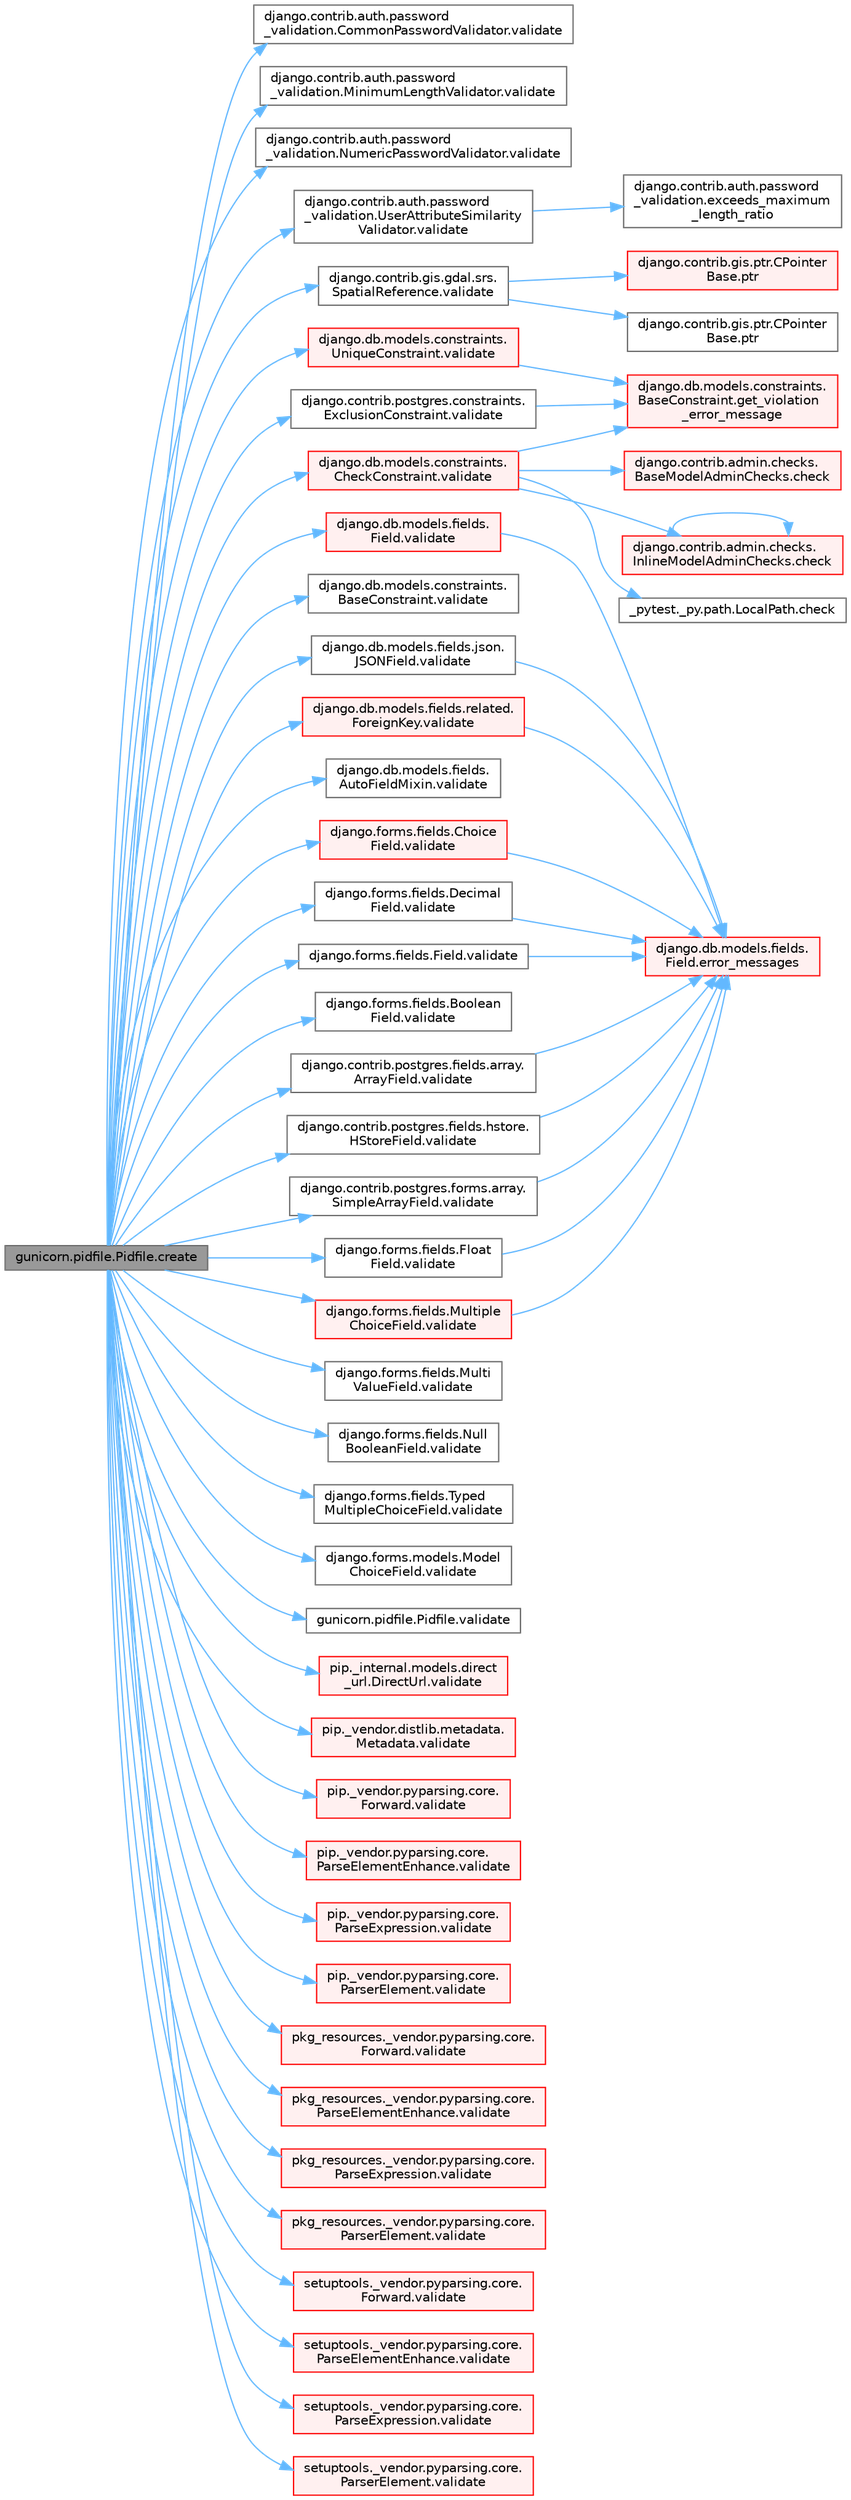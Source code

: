 digraph "gunicorn.pidfile.Pidfile.create"
{
 // LATEX_PDF_SIZE
  bgcolor="transparent";
  edge [fontname=Helvetica,fontsize=10,labelfontname=Helvetica,labelfontsize=10];
  node [fontname=Helvetica,fontsize=10,shape=box,height=0.2,width=0.4];
  rankdir="LR";
  Node1 [id="Node000001",label="gunicorn.pidfile.Pidfile.create",height=0.2,width=0.4,color="gray40", fillcolor="grey60", style="filled", fontcolor="black",tooltip=" "];
  Node1 -> Node2 [id="edge1_Node000001_Node000002",color="steelblue1",style="solid",tooltip=" "];
  Node2 [id="Node000002",label="django.contrib.auth.password\l_validation.CommonPasswordValidator.validate",height=0.2,width=0.4,color="grey40", fillcolor="white", style="filled",URL="$classdjango_1_1contrib_1_1auth_1_1password__validation_1_1_common_password_validator.html#afabcbcabc505ea761e5bedfc5b85c28e",tooltip=" "];
  Node1 -> Node3 [id="edge2_Node000001_Node000003",color="steelblue1",style="solid",tooltip=" "];
  Node3 [id="Node000003",label="django.contrib.auth.password\l_validation.MinimumLengthValidator.validate",height=0.2,width=0.4,color="grey40", fillcolor="white", style="filled",URL="$classdjango_1_1contrib_1_1auth_1_1password__validation_1_1_minimum_length_validator.html#af7a41ddca555747a5803c1f2e76f2c7f",tooltip=" "];
  Node1 -> Node4 [id="edge3_Node000001_Node000004",color="steelblue1",style="solid",tooltip=" "];
  Node4 [id="Node000004",label="django.contrib.auth.password\l_validation.NumericPasswordValidator.validate",height=0.2,width=0.4,color="grey40", fillcolor="white", style="filled",URL="$classdjango_1_1contrib_1_1auth_1_1password__validation_1_1_numeric_password_validator.html#a6906ba8015487b215539677cf81413a0",tooltip=" "];
  Node1 -> Node5 [id="edge4_Node000001_Node000005",color="steelblue1",style="solid",tooltip=" "];
  Node5 [id="Node000005",label="django.contrib.auth.password\l_validation.UserAttributeSimilarity\lValidator.validate",height=0.2,width=0.4,color="grey40", fillcolor="white", style="filled",URL="$classdjango_1_1contrib_1_1auth_1_1password__validation_1_1_user_attribute_similarity_validator.html#ac82658b47910e787b45ce2304665e3e5",tooltip=" "];
  Node5 -> Node6 [id="edge5_Node000005_Node000006",color="steelblue1",style="solid",tooltip=" "];
  Node6 [id="Node000006",label="django.contrib.auth.password\l_validation.exceeds_maximum\l_length_ratio",height=0.2,width=0.4,color="grey40", fillcolor="white", style="filled",URL="$namespacedjango_1_1contrib_1_1auth_1_1password__validation.html#aa2766153708265b16c18447d8b6e5fda",tooltip=" "];
  Node1 -> Node7 [id="edge6_Node000001_Node000007",color="steelblue1",style="solid",tooltip=" "];
  Node7 [id="Node000007",label="django.contrib.gis.gdal.srs.\lSpatialReference.validate",height=0.2,width=0.4,color="grey40", fillcolor="white", style="filled",URL="$classdjango_1_1contrib_1_1gis_1_1gdal_1_1srs_1_1_spatial_reference.html#a802f19f6e56152416432624b7032c5fc",tooltip=" "];
  Node7 -> Node8 [id="edge7_Node000007_Node000008",color="steelblue1",style="solid",tooltip=" "];
  Node8 [id="Node000008",label="django.contrib.gis.ptr.CPointer\lBase.ptr",height=0.2,width=0.4,color="red", fillcolor="#FFF0F0", style="filled",URL="$classdjango_1_1contrib_1_1gis_1_1ptr_1_1_c_pointer_base.html#a55873c889d27c42497c5a832c24e041b",tooltip=" "];
  Node7 -> Node10 [id="edge8_Node000007_Node000010",color="steelblue1",style="solid",tooltip=" "];
  Node10 [id="Node000010",label="django.contrib.gis.ptr.CPointer\lBase.ptr",height=0.2,width=0.4,color="grey40", fillcolor="white", style="filled",URL="$classdjango_1_1contrib_1_1gis_1_1ptr_1_1_c_pointer_base.html#a73d2e45828ab4d985549c571852996fa",tooltip=" "];
  Node1 -> Node11 [id="edge9_Node000001_Node000011",color="steelblue1",style="solid",tooltip=" "];
  Node11 [id="Node000011",label="django.contrib.postgres.constraints.\lExclusionConstraint.validate",height=0.2,width=0.4,color="grey40", fillcolor="white", style="filled",URL="$classdjango_1_1contrib_1_1postgres_1_1constraints_1_1_exclusion_constraint.html#a9cdc95b9adad186c48f18dabd66effca",tooltip=" "];
  Node11 -> Node12 [id="edge10_Node000011_Node000012",color="steelblue1",style="solid",tooltip=" "];
  Node12 [id="Node000012",label="django.db.models.constraints.\lBaseConstraint.get_violation\l_error_message",height=0.2,width=0.4,color="red", fillcolor="#FFF0F0", style="filled",URL="$classdjango_1_1db_1_1models_1_1constraints_1_1_base_constraint.html#a05e867ca2c893dc40528847caecdf99b",tooltip=" "];
  Node1 -> Node3780 [id="edge11_Node000001_Node003780",color="steelblue1",style="solid",tooltip=" "];
  Node3780 [id="Node003780",label="django.contrib.postgres.fields.array.\lArrayField.validate",height=0.2,width=0.4,color="grey40", fillcolor="white", style="filled",URL="$classdjango_1_1contrib_1_1postgres_1_1fields_1_1array_1_1_array_field.html#acfe6915fc238e16bb54b319dae96c43e",tooltip=" "];
  Node3780 -> Node1378 [id="edge12_Node003780_Node001378",color="steelblue1",style="solid",tooltip=" "];
  Node1378 [id="Node001378",label="django.db.models.fields.\lField.error_messages",height=0.2,width=0.4,color="red", fillcolor="#FFF0F0", style="filled",URL="$classdjango_1_1db_1_1models_1_1fields_1_1_field.html#a9c8939045e11d9e49a0c355a333250ad",tooltip=" "];
  Node1 -> Node3781 [id="edge13_Node000001_Node003781",color="steelblue1",style="solid",tooltip=" "];
  Node3781 [id="Node003781",label="django.contrib.postgres.fields.hstore.\lHStoreField.validate",height=0.2,width=0.4,color="grey40", fillcolor="white", style="filled",URL="$classdjango_1_1contrib_1_1postgres_1_1fields_1_1hstore_1_1_h_store_field.html#a8bd8d41f9a02dcdf4173084415f2f977",tooltip=" "];
  Node3781 -> Node1378 [id="edge14_Node003781_Node001378",color="steelblue1",style="solid",tooltip=" "];
  Node1 -> Node3782 [id="edge15_Node000001_Node003782",color="steelblue1",style="solid",tooltip=" "];
  Node3782 [id="Node003782",label="django.contrib.postgres.forms.array.\lSimpleArrayField.validate",height=0.2,width=0.4,color="grey40", fillcolor="white", style="filled",URL="$classdjango_1_1contrib_1_1postgres_1_1forms_1_1array_1_1_simple_array_field.html#a78c88d5cdcabb2671f6a287663b83b0b",tooltip=" "];
  Node3782 -> Node1378 [id="edge16_Node003782_Node001378",color="steelblue1",style="solid",tooltip=" "];
  Node1 -> Node3783 [id="edge17_Node000001_Node003783",color="steelblue1",style="solid",tooltip=" "];
  Node3783 [id="Node003783",label="django.db.models.constraints.\lBaseConstraint.validate",height=0.2,width=0.4,color="grey40", fillcolor="white", style="filled",URL="$classdjango_1_1db_1_1models_1_1constraints_1_1_base_constraint.html#a49c8ebf08694f5e48b47f9bad31fe9d5",tooltip=" "];
  Node1 -> Node3784 [id="edge18_Node000001_Node003784",color="steelblue1",style="solid",tooltip=" "];
  Node3784 [id="Node003784",label="django.db.models.constraints.\lCheckConstraint.validate",height=0.2,width=0.4,color="red", fillcolor="#FFF0F0", style="filled",URL="$classdjango_1_1db_1_1models_1_1constraints_1_1_check_constraint.html#a0c49f2501ccbac5b7ff5d6bd42ee916a",tooltip=" "];
  Node3784 -> Node720 [id="edge19_Node003784_Node000720",color="steelblue1",style="solid",tooltip=" "];
  Node720 [id="Node000720",label="_pytest._py.path.LocalPath.check",height=0.2,width=0.4,color="grey40", fillcolor="white", style="filled",URL="$class__pytest_1_1__py_1_1path_1_1_local_path.html#a4b987fb8998938ae4a5f4ed6aebf69ea",tooltip=" "];
  Node3784 -> Node721 [id="edge20_Node003784_Node000721",color="steelblue1",style="solid",tooltip=" "];
  Node721 [id="Node000721",label="django.contrib.admin.checks.\lBaseModelAdminChecks.check",height=0.2,width=0.4,color="red", fillcolor="#FFF0F0", style="filled",URL="$classdjango_1_1contrib_1_1admin_1_1checks_1_1_base_model_admin_checks.html#a11595bf2b8d59e96fee553e518494d6d",tooltip=" "];
  Node3784 -> Node754 [id="edge21_Node003784_Node000754",color="steelblue1",style="solid",tooltip=" "];
  Node754 [id="Node000754",label="django.contrib.admin.checks.\lInlineModelAdminChecks.check",height=0.2,width=0.4,color="red", fillcolor="#FFF0F0", style="filled",URL="$classdjango_1_1contrib_1_1admin_1_1checks_1_1_inline_model_admin_checks.html#acdf096659f73e5facb970e774e61f7cc",tooltip=" "];
  Node754 -> Node754 [id="edge22_Node000754_Node000754",color="steelblue1",style="solid",tooltip=" "];
  Node3784 -> Node12 [id="edge23_Node003784_Node000012",color="steelblue1",style="solid",tooltip=" "];
  Node1 -> Node3785 [id="edge24_Node000001_Node003785",color="steelblue1",style="solid",tooltip=" "];
  Node3785 [id="Node003785",label="django.db.models.constraints.\lUniqueConstraint.validate",height=0.2,width=0.4,color="red", fillcolor="#FFF0F0", style="filled",URL="$classdjango_1_1db_1_1models_1_1constraints_1_1_unique_constraint.html#a7a56603716be4edc47968b95e544f6ce",tooltip=" "];
  Node3785 -> Node12 [id="edge25_Node003785_Node000012",color="steelblue1",style="solid",tooltip=" "];
  Node1 -> Node3786 [id="edge26_Node000001_Node003786",color="steelblue1",style="solid",tooltip=" "];
  Node3786 [id="Node003786",label="django.db.models.fields.\lAutoFieldMixin.validate",height=0.2,width=0.4,color="grey40", fillcolor="white", style="filled",URL="$classdjango_1_1db_1_1models_1_1fields_1_1_auto_field_mixin.html#aef864ba6c71901577e56208373828920",tooltip=" "];
  Node1 -> Node3787 [id="edge27_Node000001_Node003787",color="steelblue1",style="solid",tooltip=" "];
  Node3787 [id="Node003787",label="django.db.models.fields.\lField.validate",height=0.2,width=0.4,color="red", fillcolor="#FFF0F0", style="filled",URL="$classdjango_1_1db_1_1models_1_1fields_1_1_field.html#ab7b116924eaa32831ac2bb565b7a4566",tooltip=" "];
  Node3787 -> Node1378 [id="edge28_Node003787_Node001378",color="steelblue1",style="solid",tooltip=" "];
  Node1 -> Node3789 [id="edge29_Node000001_Node003789",color="steelblue1",style="solid",tooltip=" "];
  Node3789 [id="Node003789",label="django.db.models.fields.json.\lJSONField.validate",height=0.2,width=0.4,color="grey40", fillcolor="white", style="filled",URL="$classdjango_1_1db_1_1models_1_1fields_1_1json_1_1_j_s_o_n_field.html#a2fbc6d296620c02993eefed782cfacdc",tooltip=" "];
  Node3789 -> Node1378 [id="edge30_Node003789_Node001378",color="steelblue1",style="solid",tooltip=" "];
  Node1 -> Node3790 [id="edge31_Node000001_Node003790",color="steelblue1",style="solid",tooltip=" "];
  Node3790 [id="Node003790",label="django.db.models.fields.related.\lForeignKey.validate",height=0.2,width=0.4,color="red", fillcolor="#FFF0F0", style="filled",URL="$classdjango_1_1db_1_1models_1_1fields_1_1related_1_1_foreign_key.html#a049bab1ab3913e45a2117801bc4ea886",tooltip=" "];
  Node3790 -> Node1378 [id="edge32_Node003790_Node001378",color="steelblue1",style="solid",tooltip=" "];
  Node1 -> Node3793 [id="edge33_Node000001_Node003793",color="steelblue1",style="solid",tooltip=" "];
  Node3793 [id="Node003793",label="django.forms.fields.Boolean\lField.validate",height=0.2,width=0.4,color="grey40", fillcolor="white", style="filled",URL="$classdjango_1_1forms_1_1fields_1_1_boolean_field.html#a877e958f71d463fcccfd996353478efa",tooltip=" "];
  Node1 -> Node3794 [id="edge34_Node000001_Node003794",color="steelblue1",style="solid",tooltip=" "];
  Node3794 [id="Node003794",label="django.forms.fields.Choice\lField.validate",height=0.2,width=0.4,color="red", fillcolor="#FFF0F0", style="filled",URL="$classdjango_1_1forms_1_1fields_1_1_choice_field.html#ae386cdf0dfd6be4d5e2782d82979d8ec",tooltip=" "];
  Node3794 -> Node1378 [id="edge35_Node003794_Node001378",color="steelblue1",style="solid",tooltip=" "];
  Node1 -> Node3796 [id="edge36_Node000001_Node003796",color="steelblue1",style="solid",tooltip=" "];
  Node3796 [id="Node003796",label="django.forms.fields.Decimal\lField.validate",height=0.2,width=0.4,color="grey40", fillcolor="white", style="filled",URL="$classdjango_1_1forms_1_1fields_1_1_decimal_field.html#abd85d26b3a6c040aa512c19a7747f13e",tooltip=" "];
  Node3796 -> Node1378 [id="edge37_Node003796_Node001378",color="steelblue1",style="solid",tooltip=" "];
  Node1 -> Node3797 [id="edge38_Node000001_Node003797",color="steelblue1",style="solid",tooltip=" "];
  Node3797 [id="Node003797",label="django.forms.fields.Field.validate",height=0.2,width=0.4,color="grey40", fillcolor="white", style="filled",URL="$classdjango_1_1forms_1_1fields_1_1_field.html#ac90b34ce03cad26c45f156bef750ff99",tooltip=" "];
  Node3797 -> Node1378 [id="edge39_Node003797_Node001378",color="steelblue1",style="solid",tooltip=" "];
  Node1 -> Node3798 [id="edge40_Node000001_Node003798",color="steelblue1",style="solid",tooltip=" "];
  Node3798 [id="Node003798",label="django.forms.fields.Float\lField.validate",height=0.2,width=0.4,color="grey40", fillcolor="white", style="filled",URL="$classdjango_1_1forms_1_1fields_1_1_float_field.html#aba61e572cd50003fce2220a7c610e5f2",tooltip=" "];
  Node3798 -> Node1378 [id="edge41_Node003798_Node001378",color="steelblue1",style="solid",tooltip=" "];
  Node1 -> Node3799 [id="edge42_Node000001_Node003799",color="steelblue1",style="solid",tooltip=" "];
  Node3799 [id="Node003799",label="django.forms.fields.Multiple\lChoiceField.validate",height=0.2,width=0.4,color="red", fillcolor="#FFF0F0", style="filled",URL="$classdjango_1_1forms_1_1fields_1_1_multiple_choice_field.html#ae7fffc269f7747b6263f43b18462a97c",tooltip=" "];
  Node3799 -> Node1378 [id="edge43_Node003799_Node001378",color="steelblue1",style="solid",tooltip=" "];
  Node1 -> Node3800 [id="edge44_Node000001_Node003800",color="steelblue1",style="solid",tooltip=" "];
  Node3800 [id="Node003800",label="django.forms.fields.Multi\lValueField.validate",height=0.2,width=0.4,color="grey40", fillcolor="white", style="filled",URL="$classdjango_1_1forms_1_1fields_1_1_multi_value_field.html#a962afe893f6f74b16a95e909016bb8b9",tooltip=" "];
  Node1 -> Node3801 [id="edge45_Node000001_Node003801",color="steelblue1",style="solid",tooltip=" "];
  Node3801 [id="Node003801",label="django.forms.fields.Null\lBooleanField.validate",height=0.2,width=0.4,color="grey40", fillcolor="white", style="filled",URL="$classdjango_1_1forms_1_1fields_1_1_null_boolean_field.html#a70b34f63eb8fc1b897427a5d190c38e1",tooltip=" "];
  Node1 -> Node3802 [id="edge46_Node000001_Node003802",color="steelblue1",style="solid",tooltip=" "];
  Node3802 [id="Node003802",label="django.forms.fields.Typed\lMultipleChoiceField.validate",height=0.2,width=0.4,color="grey40", fillcolor="white", style="filled",URL="$classdjango_1_1forms_1_1fields_1_1_typed_multiple_choice_field.html#a6a540a06327dea0488c78414583b6ca9",tooltip=" "];
  Node1 -> Node3803 [id="edge47_Node000001_Node003803",color="steelblue1",style="solid",tooltip=" "];
  Node3803 [id="Node003803",label="django.forms.models.Model\lChoiceField.validate",height=0.2,width=0.4,color="grey40", fillcolor="white", style="filled",URL="$classdjango_1_1forms_1_1models_1_1_model_choice_field.html#aa4e6f487ea83af325b0790a1944c096e",tooltip=" "];
  Node1 -> Node3804 [id="edge48_Node000001_Node003804",color="steelblue1",style="solid",tooltip=" "];
  Node3804 [id="Node003804",label="gunicorn.pidfile.Pidfile.validate",height=0.2,width=0.4,color="grey40", fillcolor="white", style="filled",URL="$classgunicorn_1_1pidfile_1_1_pidfile.html#aa1ba45bd17453c9102983faec2a4953f",tooltip=" "];
  Node1 -> Node3805 [id="edge49_Node000001_Node003805",color="steelblue1",style="solid",tooltip=" "];
  Node3805 [id="Node003805",label="pip._internal.models.direct\l_url.DirectUrl.validate",height=0.2,width=0.4,color="red", fillcolor="#FFF0F0", style="filled",URL="$classpip_1_1__internal_1_1models_1_1direct__url_1_1_direct_url.html#a2d3956ee708fd1d544dc581257f0a7b4",tooltip=" "];
  Node1 -> Node3839 [id="edge50_Node000001_Node003839",color="steelblue1",style="solid",tooltip=" "];
  Node3839 [id="Node003839",label="pip._vendor.distlib.metadata.\lMetadata.validate",height=0.2,width=0.4,color="red", fillcolor="#FFF0F0", style="filled",URL="$classpip_1_1__vendor_1_1distlib_1_1metadata_1_1_metadata.html#a3f2e0ed13ab9032dc1edf405e0d3775f",tooltip=" "];
  Node1 -> Node3842 [id="edge51_Node000001_Node003842",color="steelblue1",style="solid",tooltip=" "];
  Node3842 [id="Node003842",label="pip._vendor.pyparsing.core.\lForward.validate",height=0.2,width=0.4,color="red", fillcolor="#FFF0F0", style="filled",URL="$classpip_1_1__vendor_1_1pyparsing_1_1core_1_1_forward.html#a0f28b1d87a4cdc161454f9d3a7d19dea",tooltip=" "];
  Node1 -> Node3861 [id="edge52_Node000001_Node003861",color="steelblue1",style="solid",tooltip=" "];
  Node3861 [id="Node003861",label="pip._vendor.pyparsing.core.\lParseElementEnhance.validate",height=0.2,width=0.4,color="red", fillcolor="#FFF0F0", style="filled",URL="$classpip_1_1__vendor_1_1pyparsing_1_1core_1_1_parse_element_enhance.html#ab5be36cf308ea69e5fee2c71090a0096",tooltip=" "];
  Node1 -> Node3862 [id="edge53_Node000001_Node003862",color="steelblue1",style="solid",tooltip=" "];
  Node3862 [id="Node003862",label="pip._vendor.pyparsing.core.\lParseExpression.validate",height=0.2,width=0.4,color="red", fillcolor="#FFF0F0", style="filled",URL="$classpip_1_1__vendor_1_1pyparsing_1_1core_1_1_parse_expression.html#a8be401f012c711d650f863e016b97c4a",tooltip=" "];
  Node1 -> Node3863 [id="edge54_Node000001_Node003863",color="steelblue1",style="solid",tooltip=" "];
  Node3863 [id="Node003863",label="pip._vendor.pyparsing.core.\lParserElement.validate",height=0.2,width=0.4,color="red", fillcolor="#FFF0F0", style="filled",URL="$classpip_1_1__vendor_1_1pyparsing_1_1core_1_1_parser_element.html#afc266ca344dfebdf3a4e745d49d485e3",tooltip=" "];
  Node1 -> Node3864 [id="edge55_Node000001_Node003864",color="steelblue1",style="solid",tooltip=" "];
  Node3864 [id="Node003864",label="pkg_resources._vendor.pyparsing.core.\lForward.validate",height=0.2,width=0.4,color="red", fillcolor="#FFF0F0", style="filled",URL="$classpkg__resources_1_1__vendor_1_1pyparsing_1_1core_1_1_forward.html#a41d4ed286f4253d8f35474781859dd0a",tooltip=" "];
  Node1 -> Node3865 [id="edge56_Node000001_Node003865",color="steelblue1",style="solid",tooltip=" "];
  Node3865 [id="Node003865",label="pkg_resources._vendor.pyparsing.core.\lParseElementEnhance.validate",height=0.2,width=0.4,color="red", fillcolor="#FFF0F0", style="filled",URL="$classpkg__resources_1_1__vendor_1_1pyparsing_1_1core_1_1_parse_element_enhance.html#a3dbe6297c10f82fc0b3f31644e9f9fcf",tooltip=" "];
  Node1 -> Node3866 [id="edge57_Node000001_Node003866",color="steelblue1",style="solid",tooltip=" "];
  Node3866 [id="Node003866",label="pkg_resources._vendor.pyparsing.core.\lParseExpression.validate",height=0.2,width=0.4,color="red", fillcolor="#FFF0F0", style="filled",URL="$classpkg__resources_1_1__vendor_1_1pyparsing_1_1core_1_1_parse_expression.html#adf93e55790582847b0ffb11c9872eabe",tooltip=" "];
  Node1 -> Node3867 [id="edge58_Node000001_Node003867",color="steelblue1",style="solid",tooltip=" "];
  Node3867 [id="Node003867",label="pkg_resources._vendor.pyparsing.core.\lParserElement.validate",height=0.2,width=0.4,color="red", fillcolor="#FFF0F0", style="filled",URL="$classpkg__resources_1_1__vendor_1_1pyparsing_1_1core_1_1_parser_element.html#ab4412d963b7f5ead3afc8b8c5a4c997e",tooltip=" "];
  Node1 -> Node3868 [id="edge59_Node000001_Node003868",color="steelblue1",style="solid",tooltip=" "];
  Node3868 [id="Node003868",label="setuptools._vendor.pyparsing.core.\lForward.validate",height=0.2,width=0.4,color="red", fillcolor="#FFF0F0", style="filled",URL="$classsetuptools_1_1__vendor_1_1pyparsing_1_1core_1_1_forward.html#afc6ce5ddaa0089775b7299cc54bef25c",tooltip=" "];
  Node1 -> Node3869 [id="edge60_Node000001_Node003869",color="steelblue1",style="solid",tooltip=" "];
  Node3869 [id="Node003869",label="setuptools._vendor.pyparsing.core.\lParseElementEnhance.validate",height=0.2,width=0.4,color="red", fillcolor="#FFF0F0", style="filled",URL="$classsetuptools_1_1__vendor_1_1pyparsing_1_1core_1_1_parse_element_enhance.html#ae97ec4db3be4e32d13c654fff641fe8a",tooltip=" "];
  Node1 -> Node3870 [id="edge61_Node000001_Node003870",color="steelblue1",style="solid",tooltip=" "];
  Node3870 [id="Node003870",label="setuptools._vendor.pyparsing.core.\lParseExpression.validate",height=0.2,width=0.4,color="red", fillcolor="#FFF0F0", style="filled",URL="$classsetuptools_1_1__vendor_1_1pyparsing_1_1core_1_1_parse_expression.html#a91a8e0f09cdd55fae0e1c284df915fc3",tooltip=" "];
  Node1 -> Node3871 [id="edge62_Node000001_Node003871",color="steelblue1",style="solid",tooltip=" "];
  Node3871 [id="Node003871",label="setuptools._vendor.pyparsing.core.\lParserElement.validate",height=0.2,width=0.4,color="red", fillcolor="#FFF0F0", style="filled",URL="$classsetuptools_1_1__vendor_1_1pyparsing_1_1core_1_1_parser_element.html#a9408e9b904e9cb0e2ac0bf81fcd23356",tooltip=" "];
}
